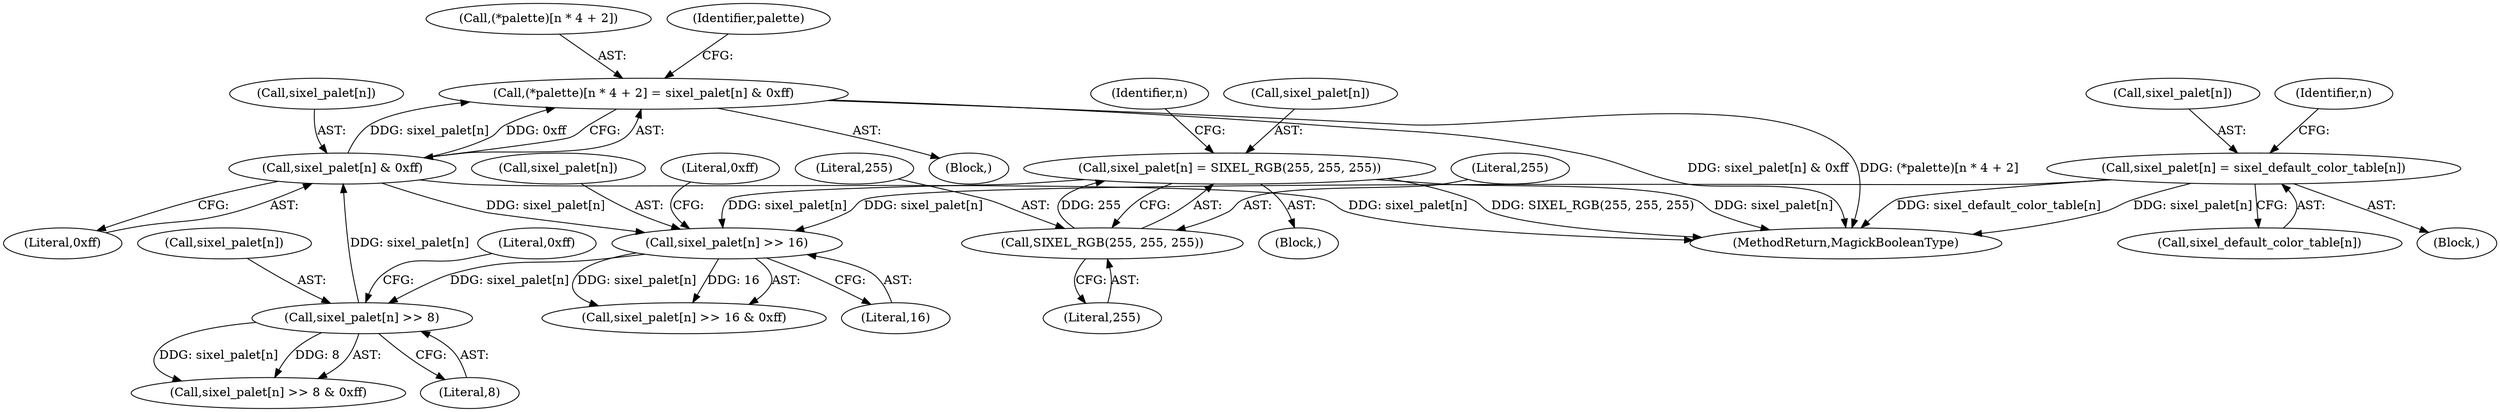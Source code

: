digraph "0_ImageMagick_10b3823a7619ed22d42764733eb052c4159bc8c1_2@pointer" {
"1001412" [label="(Call,(*palette)[n * 4 + 2] = sixel_palet[n] & 0xff)"];
"1001421" [label="(Call,sixel_palet[n] & 0xff)"];
"1001406" [label="(Call,sixel_palet[n] >> 8)"];
"1001390" [label="(Call,sixel_palet[n] >> 16)"];
"1000307" [label="(Call,sixel_palet[n] = SIXEL_RGB(255, 255, 255))"];
"1000311" [label="(Call,SIXEL_RGB(255, 255, 255))"];
"1000223" [label="(Call,sixel_palet[n] = sixel_default_color_table[n])"];
"1001411" [label="(Literal,0xff)"];
"1000312" [label="(Literal,255)"];
"1001395" [label="(Literal,0xff)"];
"1000227" [label="(Call,sixel_default_color_table[n])"];
"1000307" [label="(Call,sixel_palet[n] = SIXEL_RGB(255, 255, 255))"];
"1000308" [label="(Call,sixel_palet[n])"];
"1000305" [label="(Identifier,n)"];
"1001422" [label="(Call,sixel_palet[n])"];
"1001421" [label="(Call,sixel_palet[n] & 0xff)"];
"1001407" [label="(Call,sixel_palet[n])"];
"1000306" [label="(Block,)"];
"1001394" [label="(Literal,16)"];
"1001406" [label="(Call,sixel_palet[n] >> 8)"];
"1000224" [label="(Call,sixel_palet[n])"];
"1000311" [label="(Call,SIXEL_RGB(255, 255, 255))"];
"1001425" [label="(Literal,0xff)"];
"1000223" [label="(Call,sixel_palet[n] = sixel_default_color_table[n])"];
"1001412" [label="(Call,(*palette)[n * 4 + 2] = sixel_palet[n] & 0xff)"];
"1001413" [label="(Call,(*palette)[n * 4 + 2])"];
"1001438" [label="(MethodReturn,MagickBooleanType)"];
"1000313" [label="(Literal,255)"];
"1001429" [label="(Identifier,palette)"];
"1000221" [label="(Identifier,n)"];
"1001391" [label="(Call,sixel_palet[n])"];
"1000222" [label="(Block,)"];
"1001405" [label="(Call,sixel_palet[n] >> 8 & 0xff)"];
"1001389" [label="(Call,sixel_palet[n] >> 16 & 0xff)"];
"1001379" [label="(Block,)"];
"1000314" [label="(Literal,255)"];
"1001390" [label="(Call,sixel_palet[n] >> 16)"];
"1001410" [label="(Literal,8)"];
"1001412" -> "1001379"  [label="AST: "];
"1001412" -> "1001421"  [label="CFG: "];
"1001413" -> "1001412"  [label="AST: "];
"1001421" -> "1001412"  [label="AST: "];
"1001429" -> "1001412"  [label="CFG: "];
"1001412" -> "1001438"  [label="DDG: sixel_palet[n] & 0xff"];
"1001412" -> "1001438"  [label="DDG: (*palette)[n * 4 + 2]"];
"1001421" -> "1001412"  [label="DDG: sixel_palet[n]"];
"1001421" -> "1001412"  [label="DDG: 0xff"];
"1001421" -> "1001425"  [label="CFG: "];
"1001422" -> "1001421"  [label="AST: "];
"1001425" -> "1001421"  [label="AST: "];
"1001421" -> "1001438"  [label="DDG: sixel_palet[n]"];
"1001421" -> "1001390"  [label="DDG: sixel_palet[n]"];
"1001406" -> "1001421"  [label="DDG: sixel_palet[n]"];
"1001406" -> "1001405"  [label="AST: "];
"1001406" -> "1001410"  [label="CFG: "];
"1001407" -> "1001406"  [label="AST: "];
"1001410" -> "1001406"  [label="AST: "];
"1001411" -> "1001406"  [label="CFG: "];
"1001406" -> "1001405"  [label="DDG: sixel_palet[n]"];
"1001406" -> "1001405"  [label="DDG: 8"];
"1001390" -> "1001406"  [label="DDG: sixel_palet[n]"];
"1001390" -> "1001389"  [label="AST: "];
"1001390" -> "1001394"  [label="CFG: "];
"1001391" -> "1001390"  [label="AST: "];
"1001394" -> "1001390"  [label="AST: "];
"1001395" -> "1001390"  [label="CFG: "];
"1001390" -> "1001389"  [label="DDG: sixel_palet[n]"];
"1001390" -> "1001389"  [label="DDG: 16"];
"1000307" -> "1001390"  [label="DDG: sixel_palet[n]"];
"1000223" -> "1001390"  [label="DDG: sixel_palet[n]"];
"1000307" -> "1000306"  [label="AST: "];
"1000307" -> "1000311"  [label="CFG: "];
"1000308" -> "1000307"  [label="AST: "];
"1000311" -> "1000307"  [label="AST: "];
"1000305" -> "1000307"  [label="CFG: "];
"1000307" -> "1001438"  [label="DDG: SIXEL_RGB(255, 255, 255)"];
"1000307" -> "1001438"  [label="DDG: sixel_palet[n]"];
"1000311" -> "1000307"  [label="DDG: 255"];
"1000311" -> "1000314"  [label="CFG: "];
"1000312" -> "1000311"  [label="AST: "];
"1000313" -> "1000311"  [label="AST: "];
"1000314" -> "1000311"  [label="AST: "];
"1000223" -> "1000222"  [label="AST: "];
"1000223" -> "1000227"  [label="CFG: "];
"1000224" -> "1000223"  [label="AST: "];
"1000227" -> "1000223"  [label="AST: "];
"1000221" -> "1000223"  [label="CFG: "];
"1000223" -> "1001438"  [label="DDG: sixel_default_color_table[n]"];
"1000223" -> "1001438"  [label="DDG: sixel_palet[n]"];
}
